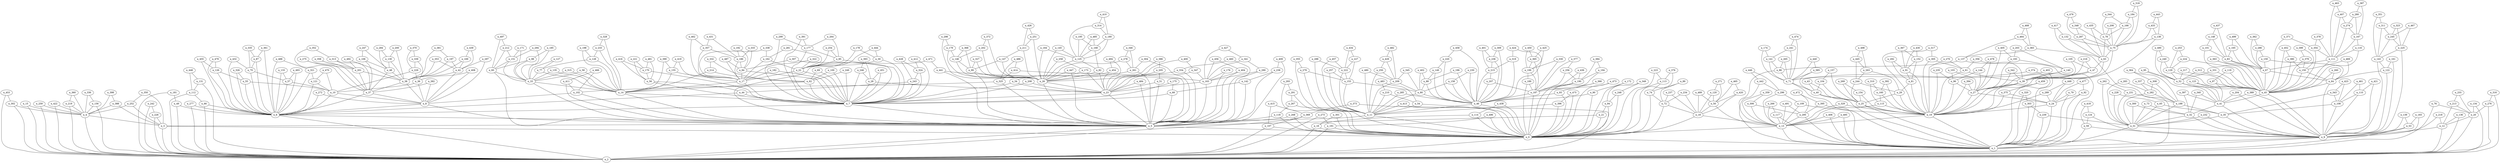 graph grafoDorogovtsevMendes_500  {
n_0;
n_1;
n_2;
n_3;
n_4;
n_5;
n_6;
n_7;
n_8;
n_9;
n_10;
n_11;
n_12;
n_13;
n_14;
n_15;
n_16;
n_17;
n_18;
n_19;
n_20;
n_21;
n_22;
n_23;
n_24;
n_25;
n_26;
n_27;
n_28;
n_29;
n_30;
n_31;
n_32;
n_33;
n_34;
n_35;
n_36;
n_37;
n_38;
n_39;
n_40;
n_41;
n_42;
n_43;
n_44;
n_45;
n_46;
n_47;
n_48;
n_49;
n_50;
n_51;
n_52;
n_53;
n_54;
n_55;
n_56;
n_57;
n_58;
n_59;
n_60;
n_61;
n_62;
n_63;
n_64;
n_65;
n_66;
n_67;
n_68;
n_69;
n_70;
n_71;
n_72;
n_73;
n_74;
n_75;
n_76;
n_77;
n_78;
n_79;
n_80;
n_81;
n_82;
n_83;
n_84;
n_85;
n_86;
n_87;
n_88;
n_89;
n_90;
n_91;
n_92;
n_93;
n_94;
n_95;
n_96;
n_97;
n_98;
n_99;
n_100;
n_101;
n_102;
n_103;
n_104;
n_105;
n_106;
n_107;
n_108;
n_109;
n_110;
n_111;
n_112;
n_113;
n_114;
n_115;
n_116;
n_117;
n_118;
n_119;
n_120;
n_121;
n_122;
n_123;
n_124;
n_125;
n_126;
n_127;
n_128;
n_129;
n_130;
n_131;
n_132;
n_133;
n_134;
n_135;
n_136;
n_137;
n_138;
n_139;
n_140;
n_141;
n_142;
n_143;
n_144;
n_145;
n_146;
n_147;
n_148;
n_149;
n_150;
n_151;
n_152;
n_153;
n_154;
n_155;
n_156;
n_157;
n_158;
n_159;
n_160;
n_161;
n_162;
n_163;
n_164;
n_165;
n_166;
n_167;
n_168;
n_169;
n_170;
n_171;
n_172;
n_173;
n_174;
n_175;
n_176;
n_177;
n_178;
n_179;
n_180;
n_181;
n_182;
n_183;
n_184;
n_185;
n_186;
n_187;
n_188;
n_189;
n_190;
n_191;
n_192;
n_193;
n_194;
n_195;
n_196;
n_197;
n_198;
n_199;
n_200;
n_201;
n_202;
n_203;
n_204;
n_205;
n_206;
n_207;
n_208;
n_209;
n_210;
n_211;
n_212;
n_213;
n_214;
n_215;
n_216;
n_217;
n_218;
n_219;
n_220;
n_221;
n_222;
n_223;
n_224;
n_225;
n_226;
n_227;
n_228;
n_229;
n_230;
n_231;
n_232;
n_233;
n_234;
n_235;
n_236;
n_237;
n_238;
n_239;
n_240;
n_241;
n_242;
n_243;
n_244;
n_245;
n_246;
n_247;
n_248;
n_249;
n_250;
n_251;
n_252;
n_253;
n_254;
n_255;
n_256;
n_257;
n_258;
n_259;
n_260;
n_261;
n_262;
n_263;
n_264;
n_265;
n_266;
n_267;
n_268;
n_269;
n_270;
n_271;
n_272;
n_273;
n_274;
n_275;
n_276;
n_277;
n_278;
n_279;
n_280;
n_281;
n_282;
n_283;
n_284;
n_285;
n_286;
n_287;
n_288;
n_289;
n_290;
n_291;
n_292;
n_293;
n_294;
n_295;
n_296;
n_297;
n_298;
n_299;
n_300;
n_301;
n_302;
n_303;
n_304;
n_305;
n_306;
n_307;
n_308;
n_309;
n_310;
n_311;
n_312;
n_313;
n_314;
n_315;
n_316;
n_317;
n_318;
n_319;
n_320;
n_321;
n_322;
n_323;
n_324;
n_325;
n_326;
n_327;
n_328;
n_329;
n_330;
n_331;
n_332;
n_333;
n_334;
n_335;
n_336;
n_337;
n_338;
n_339;
n_340;
n_341;
n_342;
n_343;
n_344;
n_345;
n_346;
n_347;
n_348;
n_349;
n_350;
n_351;
n_352;
n_353;
n_354;
n_355;
n_356;
n_357;
n_358;
n_359;
n_360;
n_361;
n_362;
n_363;
n_364;
n_365;
n_366;
n_367;
n_368;
n_369;
n_370;
n_371;
n_372;
n_373;
n_374;
n_375;
n_376;
n_377;
n_378;
n_379;
n_380;
n_381;
n_382;
n_383;
n_384;
n_385;
n_386;
n_387;
n_388;
n_389;
n_390;
n_391;
n_392;
n_393;
n_394;
n_395;
n_396;
n_397;
n_398;
n_399;
n_400;
n_401;
n_402;
n_403;
n_404;
n_405;
n_406;
n_407;
n_408;
n_409;
n_410;
n_411;
n_412;
n_413;
n_414;
n_415;
n_416;
n_417;
n_418;
n_419;
n_420;
n_421;
n_422;
n_423;
n_424;
n_425;
n_426;
n_427;
n_428;
n_429;
n_430;
n_431;
n_432;
n_433;
n_434;
n_435;
n_436;
n_437;
n_438;
n_439;
n_440;
n_441;
n_442;
n_443;
n_444;
n_445;
n_446;
n_447;
n_448;
n_449;
n_450;
n_451;
n_452;
n_453;
n_454;
n_455;
n_456;
n_457;
n_458;
n_459;
n_460;
n_461;
n_462;
n_463;
n_464;
n_465;
n_466;
n_467;
n_468;
n_469;
n_470;
n_471;
n_472;
n_473;
n_474;
n_475;
n_476;
n_477;
n_478;
n_479;
n_480;
n_481;
n_482;
n_483;
n_484;
n_485;
n_486;
n_487;
n_488;
n_489;
n_490;
n_491;
n_492;
n_493;
n_494;
n_495;
n_496;
n_497;
n_498;
n_499;
n_0 -- n_1;
n_1 -- n_2;
n_2 -- n_0;
n_3 -- n_2;
n_3 -- n_0;
n_4 -- n_3;
n_4 -- n_2;
n_5 -- n_2;
n_5 -- n_0;
n_6 -- n_5;
n_6 -- n_2;
n_7 -- n_6;
n_7 -- n_5;
n_8 -- n_6;
n_8 -- n_5;
n_9 -- n_1;
n_9 -- n_2;
n_10 -- n_8;
n_10 -- n_6;
n_11 -- n_3;
n_11 -- n_0;
n_12 -- n_9;
n_12 -- n_2;
n_13 -- n_0;
n_13 -- n_1;
n_14 -- n_7;
n_14 -- n_5;
n_15 -- n_4;
n_15 -- n_2;
n_16 -- n_2;
n_16 -- n_0;
n_17 -- n_14;
n_17 -- n_7;
n_18 -- n_13;
n_18 -- n_0;
n_19 -- n_13;
n_19 -- n_1;
n_20 -- n_12;
n_20 -- n_2;
n_21 -- n_5;
n_21 -- n_0;
n_22 -- n_17;
n_22 -- n_7;
n_23 -- n_7;
n_23 -- n_5;
n_24 -- n_19;
n_24 -- n_1;
n_25 -- n_19;
n_25 -- n_1;
n_26 -- n_23;
n_26 -- n_5;
n_27 -- n_24;
n_27 -- n_19;
n_28 -- n_23;
n_28 -- n_7;
n_29 -- n_25;
n_29 -- n_19;
n_30 -- n_22;
n_30 -- n_7;
n_31 -- n_9;
n_31 -- n_1;
n_32 -- n_31;
n_32 -- n_9;
n_33 -- n_14;
n_33 -- n_5;
n_34 -- n_23;
n_34 -- n_7;
n_35 -- n_31;
n_35 -- n_9;
n_36 -- n_10;
n_36 -- n_8;
n_37 -- n_8;
n_37 -- n_6;
n_38 -- n_37;
n_38 -- n_8;
n_39 -- n_27;
n_39 -- n_19;
n_40 -- n_25;
n_40 -- n_1;
n_41 -- n_32;
n_41 -- n_9;
n_42 -- n_38;
n_42 -- n_8;
n_43 -- n_40;
n_43 -- n_25;
n_44 -- n_7;
n_44 -- n_6;
n_45 -- n_41;
n_45 -- n_9;
n_46 -- n_11;
n_46 -- n_0;
n_47 -- n_39;
n_47 -- n_19;
n_48 -- n_38;
n_48 -- n_37;
n_49 -- n_6;
n_49 -- n_2;
n_50 -- n_18;
n_50 -- n_13;
n_51 -- n_23;
n_51 -- n_5;
n_52 -- n_45;
n_52 -- n_41;
n_53 -- n_9;
n_53 -- n_2;
n_54 -- n_11;
n_54 -- n_0;
n_55 -- n_10;
n_55 -- n_6;
n_56 -- n_44;
n_56 -- n_7;
n_57 -- n_10;
n_57 -- n_6;
n_58 -- n_33;
n_58 -- n_14;
n_59 -- n_9;
n_59 -- n_1;
n_60 -- n_33;
n_60 -- n_5;
n_61 -- n_39;
n_61 -- n_19;
n_62 -- n_14;
n_62 -- n_7;
n_63 -- n_47;
n_63 -- n_39;
n_64 -- n_45;
n_64 -- n_9;
n_65 -- n_35;
n_65 -- n_31;
n_66 -- n_6;
n_66 -- n_2;
n_67 -- n_64;
n_67 -- n_45;
n_68 -- n_7;
n_68 -- n_5;
n_69 -- n_62;
n_69 -- n_7;
n_70 -- n_57;
n_70 -- n_6;
n_71 -- n_40;
n_71 -- n_1;
n_72 -- n_18;
n_72 -- n_0;
n_73 -- n_32;
n_73 -- n_31;
n_74 -- n_72;
n_74 -- n_0;
n_75 -- n_63;
n_75 -- n_39;
n_76 -- n_20;
n_76 -- n_2;
n_77 -- n_33;
n_77 -- n_14;
n_78 -- n_75;
n_78 -- n_63;
n_79 -- n_24;
n_79 -- n_1;
n_80 -- n_46;
n_80 -- n_11;
n_81 -- n_29;
n_81 -- n_19;
n_82 -- n_26;
n_82 -- n_23;
n_83 -- n_67;
n_83 -- n_45;
n_84 -- n_17;
n_84 -- n_7;
n_85 -- n_22;
n_85 -- n_7;
n_86 -- n_71;
n_86 -- n_1;
n_87 -- n_70;
n_87 -- n_6;
n_88 -- n_80;
n_88 -- n_46;
n_89 -- n_74;
n_89 -- n_72;
n_90 -- n_46;
n_90 -- n_0;
n_91 -- n_81;
n_91 -- n_19;
n_92 -- n_24;
n_92 -- n_1;
n_93 -- n_46;
n_93 -- n_0;
n_94 -- n_21;
n_94 -- n_0;
n_95 -- n_52;
n_95 -- n_41;
n_96 -- n_27;
n_96 -- n_19;
n_97 -- n_45;
n_97 -- n_41;
n_98 -- n_60;
n_98 -- n_33;
n_99 -- n_26;
n_99 -- n_5;
n_100 -- n_62;
n_100 -- n_7;
n_101 -- n_83;
n_101 -- n_45;
n_102 -- n_8;
n_102 -- n_5;
n_103 -- n_96;
n_103 -- n_27;
n_104 -- n_40;
n_104 -- n_25;
n_105 -- n_47;
n_105 -- n_39;
n_106 -- n_48;
n_106 -- n_37;
n_107 -- n_2;
n_107 -- n_0;
n_108 -- n_35;
n_108 -- n_9;
n_109 -- n_19;
n_109 -- n_13;
n_110 -- n_108;
n_110 -- n_9;
n_111 -- n_67;
n_111 -- n_45;
n_112 -- n_66;
n_112 -- n_2;
n_113 -- n_74;
n_113 -- n_0;
n_114 -- n_16;
n_114 -- n_0;
n_115 -- n_19;
n_115 -- n_13;
n_116 -- n_111;
n_116 -- n_45;
n_117 -- n_13;
n_117 -- n_1;
n_118 -- n_5;
n_118 -- n_0;
n_119 -- n_97;
n_119 -- n_45;
n_120 -- n_50;
n_120 -- n_18;
n_121 -- n_10;
n_121 -- n_6;
n_122 -- n_64;
n_122 -- n_9;
n_123 -- n_45;
n_123 -- n_41;
n_124 -- n_59;
n_124 -- n_9;
n_125 -- n_82;
n_125 -- n_26;
n_126 -- n_55;
n_126 -- n_6;
n_127 -- n_77;
n_127 -- n_33;
n_128 -- n_77;
n_128 -- n_14;
n_129 -- n_52;
n_129 -- n_45;
n_130 -- n_48;
n_130 -- n_38;
n_131 -- n_112;
n_131 -- n_2;
n_132 -- n_75;
n_132 -- n_63;
n_133 -- n_57;
n_133 -- n_6;
n_134 -- n_20;
n_134 -- n_2;
n_135 -- n_33;
n_135 -- n_14;
n_136 -- n_12;
n_136 -- n_2;
n_137 -- n_86;
n_137 -- n_1;
n_138 -- n_75;
n_138 -- n_39;
n_139 -- n_53;
n_139 -- n_9;
n_140 -- n_39;
n_140 -- n_27;
n_141 -- n_86;
n_141 -- n_71;
n_142 -- n_68;
n_142 -- n_5;
n_143 -- n_122;
n_143 -- n_9;
n_144 -- n_96;
n_144 -- n_27;
n_145 -- n_125;
n_145 -- n_26;
n_146 -- n_99;
n_146 -- n_26;
n_147 -- n_99;
n_147 -- n_26;
n_148 -- n_101;
n_148 -- n_83;
n_149 -- n_88;
n_149 -- n_46;
n_150 -- n_64;
n_150 -- n_45;
n_151 -- n_60;
n_151 -- n_33;
n_152 -- n_91;
n_152 -- n_81;
n_153 -- n_80;
n_153 -- n_11;
n_154 -- n_25;
n_154 -- n_19;
n_155 -- n_17;
n_155 -- n_14;
n_156 -- n_4;
n_156 -- n_2;
n_157 -- n_104;
n_157 -- n_25;
n_158 -- n_80;
n_158 -- n_46;
n_159 -- n_67;
n_159 -- n_64;
n_160 -- n_115;
n_160 -- n_19;
n_161 -- n_122;
n_161 -- n_9;
n_162 -- n_22;
n_162 -- n_17;
n_163 -- n_23;
n_163 -- n_5;
n_164 -- n_125;
n_164 -- n_26;
n_165 -- n_83;
n_165 -- n_67;
n_166 -- n_78;
n_166 -- n_75;
n_167 -- n_116;
n_167 -- n_111;
n_168 -- n_125;
n_168 -- n_82;
n_169 -- n_42;
n_169 -- n_38;
n_170 -- n_56;
n_170 -- n_7;
n_171 -- n_151;
n_171 -- n_33;
n_172 -- n_90;
n_172 -- n_0;
n_173 -- n_26;
n_173 -- n_23;
n_174 -- n_141;
n_174 -- n_71;
n_175 -- n_68;
n_175 -- n_7;
n_176 -- n_163;
n_176 -- n_5;
n_177 -- n_85;
n_177 -- n_7;
n_178 -- n_30;
n_178 -- n_22;
n_179 -- n_146;
n_179 -- n_26;
n_180 -- n_168;
n_180 -- n_125;
n_181 -- n_49;
n_181 -- n_2;
n_182 -- n_17;
n_182 -- n_7;
n_183 -- n_53;
n_183 -- n_9;
n_184 -- n_166;
n_184 -- n_75;
n_185 -- n_98;
n_185 -- n_33;
n_186 -- n_84;
n_186 -- n_17;
n_187 -- n_46;
n_187 -- n_0;
n_188 -- n_35;
n_188 -- n_31;
n_189 -- n_187;
n_189 -- n_0;
n_190 -- n_187;
n_190 -- n_0;
n_191 -- n_2;
n_191 -- n_0;
n_192 -- n_186;
n_192 -- n_84;
n_193 -- n_140;
n_193 -- n_27;
n_194 -- n_190;
n_194 -- n_187;
n_195 -- n_168;
n_195 -- n_125;
n_196 -- n_88;
n_196 -- n_46;
n_197 -- n_42;
n_197 -- n_38;
n_198 -- n_128;
n_198 -- n_14;
n_199 -- n_189;
n_199 -- n_187;
n_200 -- n_130;
n_200 -- n_38;
n_201 -- n_38;
n_201 -- n_37;
n_202 -- n_146;
n_202 -- n_26;
n_203 -- n_193;
n_203 -- n_140;
n_204 -- n_41;
n_204 -- n_9;
n_205 -- n_51;
n_205 -- n_23;
n_206 -- n_78;
n_206 -- n_75;
n_207 -- n_187;
n_207 -- n_46;
n_208 -- n_23;
n_208 -- n_7;
n_209 -- n_80;
n_209 -- n_11;
n_210 -- n_54;
n_210 -- n_11;
n_211 -- n_147;
n_211 -- n_26;
n_212 -- n_151;
n_212 -- n_60;
n_213 -- n_20;
n_213 -- n_12;
n_214 -- n_62;
n_214 -- n_14;
n_215 -- n_207;
n_215 -- n_46;
n_216 -- n_47;
n_216 -- n_39;
n_217 -- n_52;
n_217 -- n_45;
n_218 -- n_12;
n_218 -- n_9;
n_219 -- n_4;
n_219 -- n_2;
n_220 -- n_149;
n_220 -- n_46;
n_221 -- n_170;
n_221 -- n_56;
n_222 -- n_153;
n_222 -- n_11;
n_223 -- n_113;
n_223 -- n_0;
n_224 -- n_129;
n_224 -- n_45;
n_225 -- n_143;
n_225 -- n_9;
n_226 -- n_3;
n_226 -- n_2;
n_227 -- n_222;
n_227 -- n_153;
n_228 -- n_65;
n_228 -- n_31;
n_229 -- n_36;
n_229 -- n_10;
n_230 -- n_158;
n_230 -- n_46;
n_231 -- n_188;
n_231 -- n_31;
n_232 -- n_31;
n_232 -- n_9;
n_233 -- n_128;
n_233 -- n_14;
n_234 -- n_72;
n_234 -- n_18;
n_235 -- n_96;
n_235 -- n_19;
n_236 -- n_215;
n_236 -- n_46;
n_237 -- n_72;
n_237 -- n_18;
n_238 -- n_142;
n_238 -- n_5;
n_239 -- n_31;
n_239 -- n_1;
n_240 -- n_129;
n_240 -- n_52;
n_241 -- n_141;
n_241 -- n_71;
n_242 -- n_226;
n_242 -- n_2;
n_243 -- n_44;
n_243 -- n_7;
n_244 -- n_29;
n_244 -- n_25;
n_245 -- n_225;
n_245 -- n_143;
n_246 -- n_28;
n_246 -- n_7;
n_247 -- n_106;
n_247 -- n_48;
n_248 -- n_94;
n_248 -- n_0;
n_249 -- n_62;
n_249 -- n_7;
n_250 -- n_209;
n_250 -- n_11;
n_251 -- n_211;
n_251 -- n_26;
n_252 -- n_4;
n_252 -- n_3;
n_253 -- n_224;
n_253 -- n_129;
n_254 -- n_85;
n_254 -- n_22;
n_255 -- n_213;
n_255 -- n_20;
n_256 -- n_190;
n_256 -- n_187;
n_257 -- n_153;
n_257 -- n_11;
n_258 -- n_173;
n_258 -- n_26;
n_259 -- n_4;
n_259 -- n_2;
n_260 -- n_64;
n_260 -- n_45;
n_261 -- n_26;
n_261 -- n_5;
n_262 -- n_231;
n_262 -- n_31;
n_263 -- n_244;
n_263 -- n_29;
n_264 -- n_177;
n_264 -- n_85;
n_265 -- n_86;
n_265 -- n_71;
n_266 -- n_117;
n_266 -- n_13;
n_267 -- n_118;
n_267 -- n_0;
n_268 -- n_5;
n_268 -- n_0;
n_269 -- n_154;
n_269 -- n_25;
n_270 -- n_61;
n_270 -- n_19;
n_271 -- n_120;
n_271 -- n_50;
n_272 -- n_8;
n_272 -- n_6;
n_273 -- n_191;
n_273 -- n_2;
n_274 -- n_167;
n_274 -- n_111;
n_275 -- n_201;
n_275 -- n_37;
n_276 -- n_20;
n_276 -- n_2;
n_277 -- n_6;
n_277 -- n_2;
n_278 -- n_261;
n_278 -- n_26;
n_279 -- n_153;
n_279 -- n_11;
n_280 -- n_274;
n_280 -- n_167;
n_281 -- n_162;
n_281 -- n_22;
n_282 -- n_188;
n_282 -- n_31;
n_283 -- n_282;
n_283 -- n_31;
n_284 -- n_130;
n_284 -- n_48;
n_285 -- n_46;
n_285 -- n_11;
n_286 -- n_159;
n_286 -- n_67;
n_287 -- n_75;
n_287 -- n_63;
n_288 -- n_222;
n_288 -- n_11;
n_289 -- n_24;
n_289 -- n_19;
n_290 -- n_163;
n_290 -- n_5;
n_291 -- n_267;
n_291 -- n_0;
n_292 -- n_91;
n_292 -- n_81;
n_293 -- n_291;
n_293 -- n_0;
n_294 -- n_151;
n_294 -- n_33;
n_295 -- n_13;
n_295 -- n_1;
n_296 -- n_109;
n_296 -- n_13;
n_297 -- n_42;
n_297 -- n_8;
n_298 -- n_179;
n_298 -- n_26;
n_299 -- n_177;
n_299 -- n_7;
n_300 -- n_32;
n_300 -- n_31;
n_301 -- n_16;
n_301 -- n_0;
n_302 -- n_4;
n_302 -- n_2;
n_303 -- n_239;
n_303 -- n_1;
n_304 -- n_261;
n_304 -- n_5;
n_305 -- n_61;
n_305 -- n_19;
n_306 -- n_295;
n_306 -- n_13;
n_307 -- n_84;
n_307 -- n_7;
n_308 -- n_282;
n_308 -- n_188;
n_309 -- n_236;
n_309 -- n_46;
n_310 -- n_160;
n_310 -- n_115;
n_311 -- n_245;
n_311 -- n_143;
n_312 -- n_52;
n_312 -- n_45;
n_313 -- n_201;
n_313 -- n_37;
n_314 -- n_180;
n_314 -- n_125;
n_315 -- n_33;
n_315 -- n_14;
n_316 -- n_276;
n_316 -- n_2;
n_317 -- n_305;
n_317 -- n_19;
n_318 -- n_184;
n_318 -- n_75;
n_319 -- n_215;
n_319 -- n_46;
n_320 -- n_303;
n_320 -- n_1;
n_321 -- n_121;
n_321 -- n_6;
n_322 -- n_22;
n_322 -- n_17;
n_323 -- n_245;
n_323 -- n_225;
n_324 -- n_243;
n_324 -- n_7;
n_325 -- n_102;
n_325 -- n_5;
n_326 -- n_55;
n_326 -- n_6;
n_327 -- n_99;
n_327 -- n_26;
n_328 -- n_233;
n_328 -- n_14;
n_329 -- n_19;
n_329 -- n_13;
n_330 -- n_199;
n_330 -- n_187;
n_331 -- n_52;
n_331 -- n_45;
n_332 -- n_214;
n_332 -- n_62;
n_333 -- n_186;
n_333 -- n_84;
n_334 -- n_26;
n_334 -- n_5;
n_335 -- n_87;
n_335 -- n_70;
n_336 -- n_156;
n_336 -- n_4;
n_337 -- n_282;
n_337 -- n_188;
n_338 -- n_162;
n_338 -- n_17;
n_339 -- n_229;
n_339 -- n_36;
n_340 -- n_41;
n_340 -- n_32;
n_341 -- n_290;
n_341 -- n_163;
n_342 -- n_39;
n_342 -- n_27;
n_343 -- n_108;
n_343 -- n_35;
n_344 -- n_166;
n_344 -- n_78;
n_345 -- n_209;
n_345 -- n_80;
n_346 -- n_278;
n_346 -- n_261;
n_347 -- n_163;
n_347 -- n_23;
n_348 -- n_287;
n_348 -- n_75;
n_349 -- n_248;
n_349 -- n_94;
n_350 -- n_252;
n_350 -- n_3;
n_351 -- n_311;
n_351 -- n_143;
n_352 -- n_313;
n_352 -- n_37;
n_353 -- n_42;
n_353 -- n_38;
n_354 -- n_111;
n_354 -- n_45;
n_355 -- n_279;
n_355 -- n_11;
n_356 -- n_61;
n_356 -- n_39;
n_357 -- n_186;
n_357 -- n_17;
n_358 -- n_201;
n_358 -- n_37;
n_359 -- n_306;
n_359 -- n_13;
n_360 -- n_219;
n_360 -- n_4;
n_361 -- n_87;
n_361 -- n_6;
n_362 -- n_286;
n_362 -- n_67;
n_363 -- n_67;
n_363 -- n_45;
n_364 -- n_308;
n_364 -- n_188;
n_365 -- n_199;
n_365 -- n_187;
n_366 -- n_187;
n_366 -- n_0;
n_367 -- n_152;
n_367 -- n_91;
n_368 -- n_146;
n_368 -- n_99;
n_369 -- n_107;
n_369 -- n_2;
n_370 -- n_339;
n_370 -- n_229;
n_371 -- n_354;
n_371 -- n_45;
n_372 -- n_202;
n_372 -- n_26;
n_373 -- n_369;
n_373 -- n_2;
n_374 -- n_71;
n_374 -- n_1;
n_375 -- n_24;
n_375 -- n_19;
n_376 -- n_113;
n_376 -- n_0;
n_377 -- n_256;
n_377 -- n_187;
n_378 -- n_354;
n_378 -- n_111;
n_379 -- n_150;
n_379 -- n_45;
n_380 -- n_150;
n_380 -- n_45;
n_381 -- n_197;
n_381 -- n_38;
n_382 -- n_37;
n_382 -- n_8;
n_383 -- n_137;
n_383 -- n_1;
n_384 -- n_194;
n_384 -- n_190;
n_385 -- n_71;
n_385 -- n_40;
n_386 -- n_205;
n_386 -- n_23;
n_387 -- n_280;
n_387 -- n_167;
n_388 -- n_4;
n_388 -- n_3;
n_389 -- n_41;
n_389 -- n_9;
n_390 -- n_155;
n_390 -- n_14;
n_391 -- n_177;
n_391 -- n_7;
n_392 -- n_160;
n_392 -- n_19;
n_393 -- n_246;
n_393 -- n_28;
n_394 -- n_27;
n_394 -- n_19;
n_395 -- n_295;
n_395 -- n_1;
n_396 -- n_11;
n_396 -- n_0;
n_397 -- n_41;
n_397 -- n_32;
n_398 -- n_388;
n_398 -- n_4;
n_399 -- n_379;
n_399 -- n_150;
n_400 -- n_347;
n_400 -- n_23;
n_401 -- n_236;
n_401 -- n_215;
n_402 -- n_88;
n_402 -- n_80;
n_403 -- n_71;
n_403 -- n_1;
n_404 -- n_163;
n_404 -- n_5;
n_405 -- n_193;
n_405 -- n_27;
n_406 -- n_13;
n_406 -- n_1;
n_407 -- n_274;
n_407 -- n_111;
n_408 -- n_36;
n_408 -- n_8;
n_409 -- n_238;
n_409 -- n_5;
n_410 -- n_314;
n_410 -- n_180;
n_411 -- n_102;
n_411 -- n_5;
n_412 -- n_324;
n_412 -- n_7;
n_413 -- n_11;
n_413 -- n_0;
n_414 -- n_325;
n_414 -- n_5;
n_415 -- n_369;
n_415 -- n_107;
n_416 -- n_170;
n_416 -- n_56;
n_417 -- n_132;
n_417 -- n_63;
n_418 -- n_124;
n_418 -- n_59;
n_419 -- n_155;
n_419 -- n_17;
n_420 -- n_50;
n_420 -- n_18;
n_421 -- n_110;
n_421 -- n_9;
n_422 -- n_4;
n_422 -- n_2;
n_423 -- n_343;
n_423 -- n_108;
n_424 -- n_319;
n_424 -- n_46;
n_425 -- n_365;
n_425 -- n_199;
n_426 -- n_251;
n_426 -- n_211;
n_427 -- n_341;
n_427 -- n_163;
n_428 -- n_324;
n_428 -- n_243;
n_429 -- n_250;
n_429 -- n_209;
n_430 -- n_152;
n_430 -- n_91;
n_431 -- n_357;
n_431 -- n_186;
n_432 -- n_70;
n_432 -- n_6;
n_433 -- n_138;
n_433 -- n_75;
n_434 -- n_227;
n_434 -- n_222;
n_435 -- n_78;
n_435 -- n_63;
n_436 -- n_190;
n_436 -- n_187;
n_437 -- n_148;
n_437 -- n_83;
n_438 -- n_114;
n_438 -- n_0;
n_439 -- n_169;
n_439 -- n_42;
n_440 -- n_385;
n_440 -- n_71;
n_441 -- n_163;
n_441 -- n_5;
n_442 -- n_296;
n_442 -- n_13;
n_443 -- n_433;
n_443 -- n_138;
n_444 -- n_30;
n_444 -- n_22;
n_445 -- n_263;
n_445 -- n_244;
n_446 -- n_442;
n_446 -- n_296;
n_447 -- n_26;
n_447 -- n_5;
n_448 -- n_131;
n_448 -- n_112;
n_449 -- n_289;
n_449 -- n_24;
n_450 -- n_365;
n_450 -- n_199;
n_451 -- n_28;
n_451 -- n_7;
n_452 -- n_380;
n_452 -- n_45;
n_453 -- n_302;
n_453 -- n_2;
n_454 -- n_34;
n_454 -- n_23;
n_455 -- n_126;
n_455 -- n_6;
n_456 -- n_404;
n_456 -- n_163;
n_457 -- n_222;
n_457 -- n_11;
n_458 -- n_220;
n_458 -- n_46;
n_459 -- n_375;
n_459 -- n_19;
n_460 -- n_334;
n_460 -- n_5;
n_461 -- n_110;
n_461 -- n_108;
n_462 -- n_357;
n_462 -- n_17;
n_463 -- n_407;
n_463 -- n_111;
n_464 -- n_383;
n_464 -- n_137;
n_465 -- n_420;
n_465 -- n_50;
n_466 -- n_411;
n_466 -- n_102;
n_467 -- n_245;
n_467 -- n_225;
n_468 -- n_464;
n_468 -- n_383;
n_469 -- n_150;
n_469 -- n_64;
n_470 -- n_121;
n_470 -- n_10;
n_471 -- n_441;
n_471 -- n_5;
n_472 -- n_395;
n_472 -- n_295;
n_473 -- n_93;
n_473 -- n_0;
n_474 -- n_241;
n_474 -- n_71;
n_475 -- n_396;
n_475 -- n_0;
n_476 -- n_348;
n_476 -- n_287;
n_477 -- n_92;
n_477 -- n_24;
n_478 -- n_144;
n_478 -- n_27;
n_479 -- n_126;
n_479 -- n_6;
n_480 -- n_209;
n_480 -- n_11;
n_481 -- n_170;
n_481 -- n_56;
n_482 -- n_429;
n_482 -- n_209;
n_483 -- n_210;
n_483 -- n_54;
n_484 -- n_23;
n_484 -- n_5;
n_485 -- n_168;
n_485 -- n_125;
n_486 -- n_414;
n_486 -- n_325;
n_487 -- n_84;
n_487 -- n_17;
n_488 -- n_321;
n_488 -- n_6;
n_489 -- n_50;
n_489 -- n_18;
n_490 -- n_240;
n_490 -- n_52;
n_491 -- n_295;
n_491 -- n_13;
n_492 -- n_201;
n_492 -- n_38;
n_493 -- n_57;
n_493 -- n_6;
n_494 -- n_454;
n_494 -- n_23;
n_495 -- n_13;
n_495 -- n_1;
n_496 -- n_191;
n_496 -- n_0;
n_497 -- n_212;
n_497 -- n_60;
n_498 -- n_445;
n_498 -- n_263;
n_499 -- n_165;
n_499 -- n_67;
}